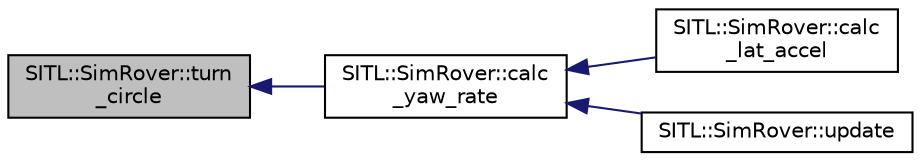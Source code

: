 digraph "SITL::SimRover::turn_circle"
{
 // INTERACTIVE_SVG=YES
  edge [fontname="Helvetica",fontsize="10",labelfontname="Helvetica",labelfontsize="10"];
  node [fontname="Helvetica",fontsize="10",shape=record];
  rankdir="LR";
  Node1 [label="SITL::SimRover::turn\l_circle",height=0.2,width=0.4,color="black", fillcolor="grey75", style="filled", fontcolor="black"];
  Node1 -> Node2 [dir="back",color="midnightblue",fontsize="10",style="solid",fontname="Helvetica"];
  Node2 [label="SITL::SimRover::calc\l_yaw_rate",height=0.2,width=0.4,color="black", fillcolor="white", style="filled",URL="$classSITL_1_1SimRover.html#a0e5ffe8b116b7757718f7c8b017c3a59"];
  Node2 -> Node3 [dir="back",color="midnightblue",fontsize="10",style="solid",fontname="Helvetica"];
  Node3 [label="SITL::SimRover::calc\l_lat_accel",height=0.2,width=0.4,color="black", fillcolor="white", style="filled",URL="$classSITL_1_1SimRover.html#a1595103c57eb99ac2dc7bf7976292176"];
  Node2 -> Node4 [dir="back",color="midnightblue",fontsize="10",style="solid",fontname="Helvetica"];
  Node4 [label="SITL::SimRover::update",height=0.2,width=0.4,color="black", fillcolor="white", style="filled",URL="$classSITL_1_1SimRover.html#a0692a116e9c7cff78adb0b08b0d571b2"];
}
